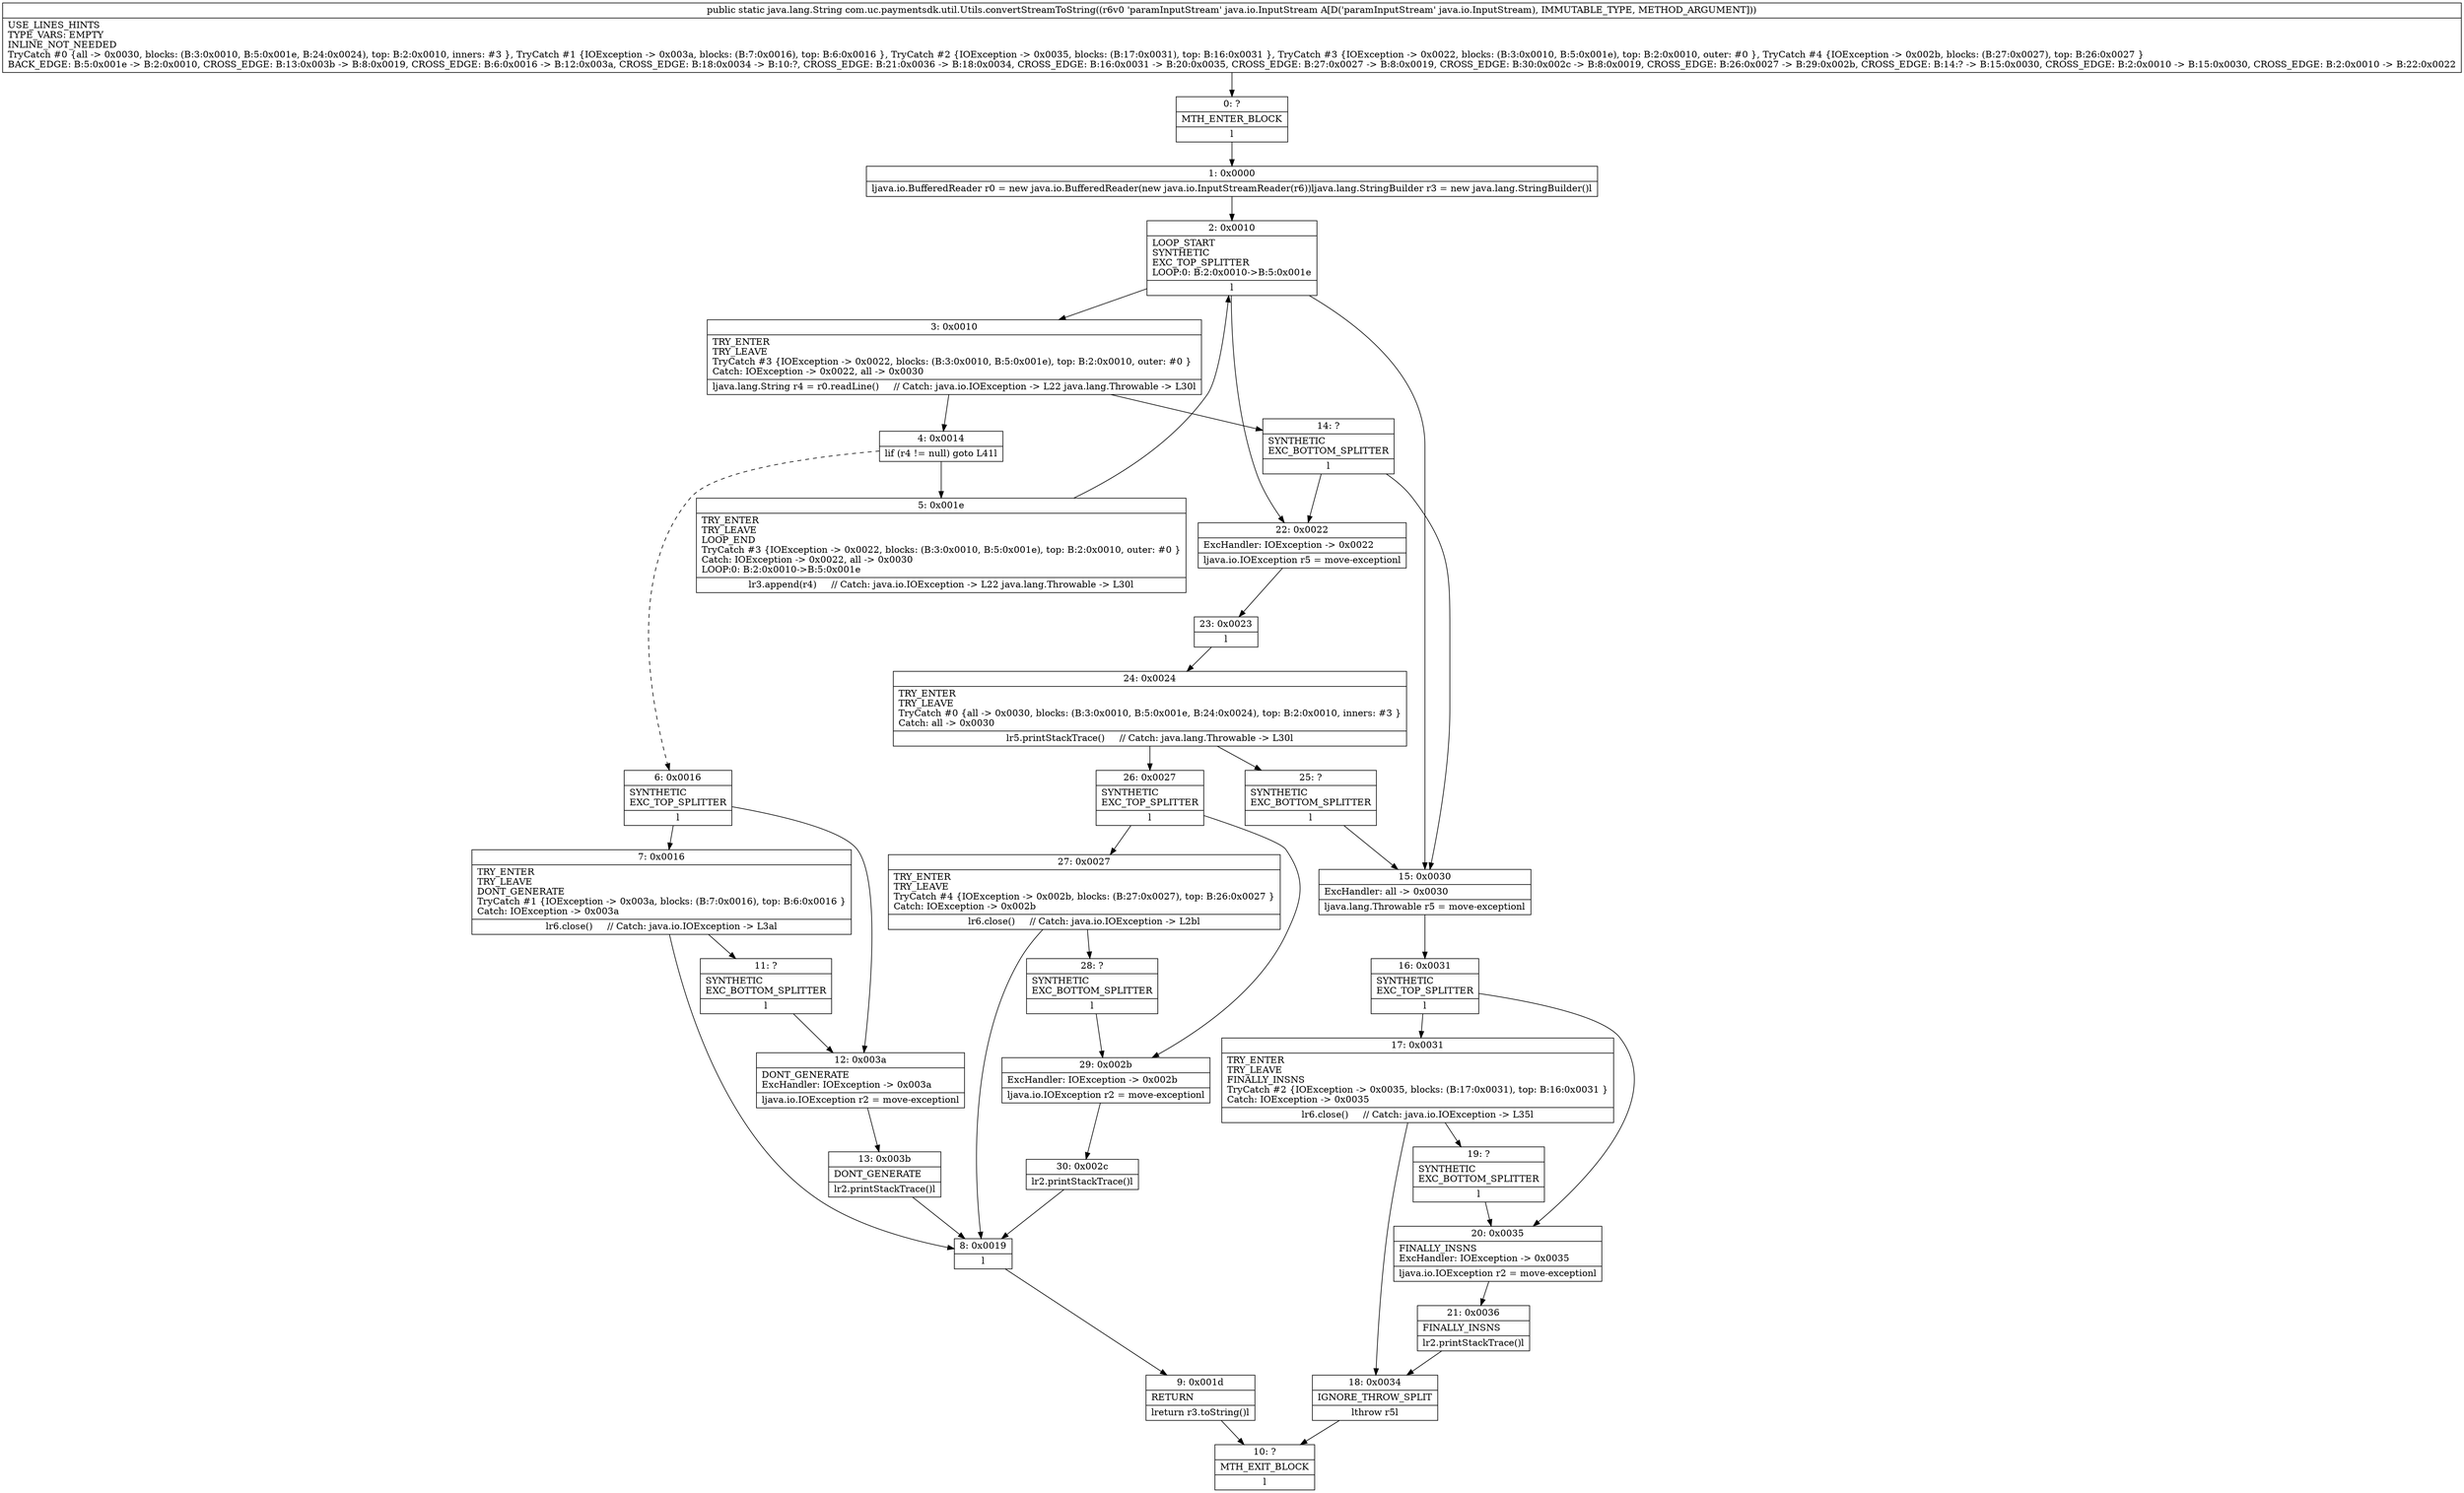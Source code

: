digraph "CFG forcom.uc.paymentsdk.util.Utils.convertStreamToString(Ljava\/io\/InputStream;)Ljava\/lang\/String;" {
Node_0 [shape=record,label="{0\:\ ?|MTH_ENTER_BLOCK\l|l}"];
Node_1 [shape=record,label="{1\:\ 0x0000|ljava.io.BufferedReader r0 = new java.io.BufferedReader(new java.io.InputStreamReader(r6))ljava.lang.StringBuilder r3 = new java.lang.StringBuilder()l}"];
Node_2 [shape=record,label="{2\:\ 0x0010|LOOP_START\lSYNTHETIC\lEXC_TOP_SPLITTER\lLOOP:0: B:2:0x0010\-\>B:5:0x001e\l|l}"];
Node_3 [shape=record,label="{3\:\ 0x0010|TRY_ENTER\lTRY_LEAVE\lTryCatch #3 \{IOException \-\> 0x0022, blocks: (B:3:0x0010, B:5:0x001e), top: B:2:0x0010, outer: #0 \}\lCatch: IOException \-\> 0x0022, all \-\> 0x0030\l|ljava.lang.String r4 = r0.readLine()     \/\/ Catch: java.io.IOException \-\> L22 java.lang.Throwable \-\> L30l}"];
Node_4 [shape=record,label="{4\:\ 0x0014|lif (r4 != null) goto L41l}"];
Node_5 [shape=record,label="{5\:\ 0x001e|TRY_ENTER\lTRY_LEAVE\lLOOP_END\lTryCatch #3 \{IOException \-\> 0x0022, blocks: (B:3:0x0010, B:5:0x001e), top: B:2:0x0010, outer: #0 \}\lCatch: IOException \-\> 0x0022, all \-\> 0x0030\lLOOP:0: B:2:0x0010\-\>B:5:0x001e\l|lr3.append(r4)     \/\/ Catch: java.io.IOException \-\> L22 java.lang.Throwable \-\> L30l}"];
Node_6 [shape=record,label="{6\:\ 0x0016|SYNTHETIC\lEXC_TOP_SPLITTER\l|l}"];
Node_7 [shape=record,label="{7\:\ 0x0016|TRY_ENTER\lTRY_LEAVE\lDONT_GENERATE\lTryCatch #1 \{IOException \-\> 0x003a, blocks: (B:7:0x0016), top: B:6:0x0016 \}\lCatch: IOException \-\> 0x003a\l|lr6.close()     \/\/ Catch: java.io.IOException \-\> L3al}"];
Node_8 [shape=record,label="{8\:\ 0x0019|l}"];
Node_9 [shape=record,label="{9\:\ 0x001d|RETURN\l|lreturn r3.toString()l}"];
Node_10 [shape=record,label="{10\:\ ?|MTH_EXIT_BLOCK\l|l}"];
Node_11 [shape=record,label="{11\:\ ?|SYNTHETIC\lEXC_BOTTOM_SPLITTER\l|l}"];
Node_12 [shape=record,label="{12\:\ 0x003a|DONT_GENERATE\lExcHandler: IOException \-\> 0x003a\l|ljava.io.IOException r2 = move\-exceptionl}"];
Node_13 [shape=record,label="{13\:\ 0x003b|DONT_GENERATE\l|lr2.printStackTrace()l}"];
Node_14 [shape=record,label="{14\:\ ?|SYNTHETIC\lEXC_BOTTOM_SPLITTER\l|l}"];
Node_15 [shape=record,label="{15\:\ 0x0030|ExcHandler: all \-\> 0x0030\l|ljava.lang.Throwable r5 = move\-exceptionl}"];
Node_16 [shape=record,label="{16\:\ 0x0031|SYNTHETIC\lEXC_TOP_SPLITTER\l|l}"];
Node_17 [shape=record,label="{17\:\ 0x0031|TRY_ENTER\lTRY_LEAVE\lFINALLY_INSNS\lTryCatch #2 \{IOException \-\> 0x0035, blocks: (B:17:0x0031), top: B:16:0x0031 \}\lCatch: IOException \-\> 0x0035\l|lr6.close()     \/\/ Catch: java.io.IOException \-\> L35l}"];
Node_18 [shape=record,label="{18\:\ 0x0034|IGNORE_THROW_SPLIT\l|lthrow r5l}"];
Node_19 [shape=record,label="{19\:\ ?|SYNTHETIC\lEXC_BOTTOM_SPLITTER\l|l}"];
Node_20 [shape=record,label="{20\:\ 0x0035|FINALLY_INSNS\lExcHandler: IOException \-\> 0x0035\l|ljava.io.IOException r2 = move\-exceptionl}"];
Node_21 [shape=record,label="{21\:\ 0x0036|FINALLY_INSNS\l|lr2.printStackTrace()l}"];
Node_22 [shape=record,label="{22\:\ 0x0022|ExcHandler: IOException \-\> 0x0022\l|ljava.io.IOException r5 = move\-exceptionl}"];
Node_23 [shape=record,label="{23\:\ 0x0023|l}"];
Node_24 [shape=record,label="{24\:\ 0x0024|TRY_ENTER\lTRY_LEAVE\lTryCatch #0 \{all \-\> 0x0030, blocks: (B:3:0x0010, B:5:0x001e, B:24:0x0024), top: B:2:0x0010, inners: #3 \}\lCatch: all \-\> 0x0030\l|lr5.printStackTrace()     \/\/ Catch: java.lang.Throwable \-\> L30l}"];
Node_25 [shape=record,label="{25\:\ ?|SYNTHETIC\lEXC_BOTTOM_SPLITTER\l|l}"];
Node_26 [shape=record,label="{26\:\ 0x0027|SYNTHETIC\lEXC_TOP_SPLITTER\l|l}"];
Node_27 [shape=record,label="{27\:\ 0x0027|TRY_ENTER\lTRY_LEAVE\lTryCatch #4 \{IOException \-\> 0x002b, blocks: (B:27:0x0027), top: B:26:0x0027 \}\lCatch: IOException \-\> 0x002b\l|lr6.close()     \/\/ Catch: java.io.IOException \-\> L2bl}"];
Node_28 [shape=record,label="{28\:\ ?|SYNTHETIC\lEXC_BOTTOM_SPLITTER\l|l}"];
Node_29 [shape=record,label="{29\:\ 0x002b|ExcHandler: IOException \-\> 0x002b\l|ljava.io.IOException r2 = move\-exceptionl}"];
Node_30 [shape=record,label="{30\:\ 0x002c|lr2.printStackTrace()l}"];
MethodNode[shape=record,label="{public static java.lang.String com.uc.paymentsdk.util.Utils.convertStreamToString((r6v0 'paramInputStream' java.io.InputStream A[D('paramInputStream' java.io.InputStream), IMMUTABLE_TYPE, METHOD_ARGUMENT]))  | USE_LINES_HINTS\lTYPE_VARS: EMPTY\lINLINE_NOT_NEEDED\lTryCatch #0 \{all \-\> 0x0030, blocks: (B:3:0x0010, B:5:0x001e, B:24:0x0024), top: B:2:0x0010, inners: #3 \}, TryCatch #1 \{IOException \-\> 0x003a, blocks: (B:7:0x0016), top: B:6:0x0016 \}, TryCatch #2 \{IOException \-\> 0x0035, blocks: (B:17:0x0031), top: B:16:0x0031 \}, TryCatch #3 \{IOException \-\> 0x0022, blocks: (B:3:0x0010, B:5:0x001e), top: B:2:0x0010, outer: #0 \}, TryCatch #4 \{IOException \-\> 0x002b, blocks: (B:27:0x0027), top: B:26:0x0027 \}\lBACK_EDGE: B:5:0x001e \-\> B:2:0x0010, CROSS_EDGE: B:13:0x003b \-\> B:8:0x0019, CROSS_EDGE: B:6:0x0016 \-\> B:12:0x003a, CROSS_EDGE: B:18:0x0034 \-\> B:10:?, CROSS_EDGE: B:21:0x0036 \-\> B:18:0x0034, CROSS_EDGE: B:16:0x0031 \-\> B:20:0x0035, CROSS_EDGE: B:27:0x0027 \-\> B:8:0x0019, CROSS_EDGE: B:30:0x002c \-\> B:8:0x0019, CROSS_EDGE: B:26:0x0027 \-\> B:29:0x002b, CROSS_EDGE: B:14:? \-\> B:15:0x0030, CROSS_EDGE: B:2:0x0010 \-\> B:15:0x0030, CROSS_EDGE: B:2:0x0010 \-\> B:22:0x0022\l}"];
MethodNode -> Node_0;
Node_0 -> Node_1;
Node_1 -> Node_2;
Node_2 -> Node_3;
Node_2 -> Node_15;
Node_2 -> Node_22;
Node_3 -> Node_4;
Node_3 -> Node_14;
Node_4 -> Node_5;
Node_4 -> Node_6[style=dashed];
Node_5 -> Node_2;
Node_6 -> Node_7;
Node_6 -> Node_12;
Node_7 -> Node_8;
Node_7 -> Node_11;
Node_8 -> Node_9;
Node_9 -> Node_10;
Node_11 -> Node_12;
Node_12 -> Node_13;
Node_13 -> Node_8;
Node_14 -> Node_22;
Node_14 -> Node_15;
Node_15 -> Node_16;
Node_16 -> Node_17;
Node_16 -> Node_20;
Node_17 -> Node_18;
Node_17 -> Node_19;
Node_18 -> Node_10;
Node_19 -> Node_20;
Node_20 -> Node_21;
Node_21 -> Node_18;
Node_22 -> Node_23;
Node_23 -> Node_24;
Node_24 -> Node_25;
Node_24 -> Node_26;
Node_25 -> Node_15;
Node_26 -> Node_27;
Node_26 -> Node_29;
Node_27 -> Node_8;
Node_27 -> Node_28;
Node_28 -> Node_29;
Node_29 -> Node_30;
Node_30 -> Node_8;
}

